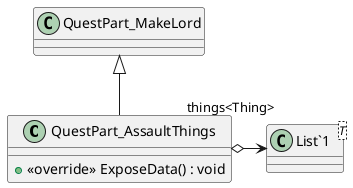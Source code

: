 @startuml
class QuestPart_AssaultThings {
    + <<override>> ExposeData() : void
}
class "List`1"<T> {
}
QuestPart_MakeLord <|-- QuestPart_AssaultThings
QuestPart_AssaultThings o-> "things<Thing>" "List`1"
@enduml
